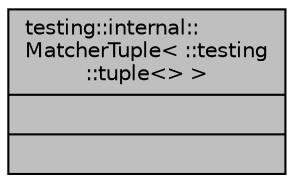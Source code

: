 digraph "testing::internal::MatcherTuple&lt; ::testing::tuple&lt;&gt; &gt;"
{
  edge [fontname="Helvetica",fontsize="10",labelfontname="Helvetica",labelfontsize="10"];
  node [fontname="Helvetica",fontsize="10",shape=record];
  Node1 [label="{testing::internal::\lMatcherTuple\< ::testing\l::tuple\<\> \>\n||}",height=0.2,width=0.4,color="black", fillcolor="grey75", style="filled", fontcolor="black"];
}

